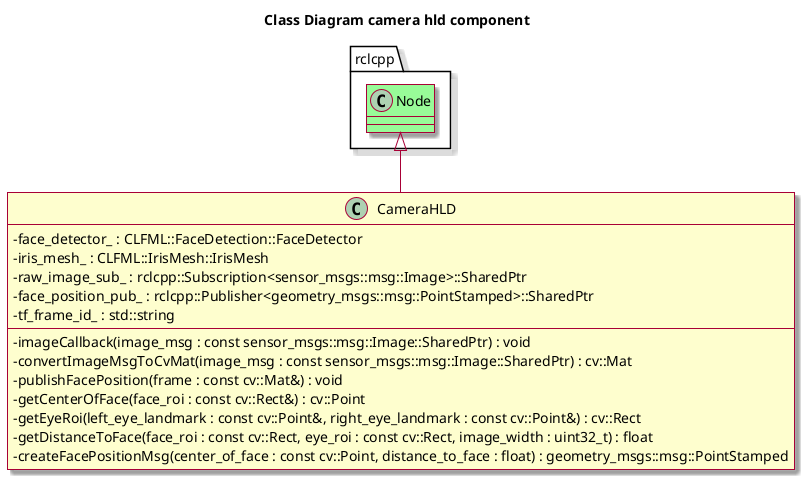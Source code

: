 @startuml ClassDiagram_Camera_hld

title Class Diagram camera hld component

skin rose
skinparam classAttributeIconSize 0

namespace rclcpp {
    class Node #back:palegreen;
}

class CameraHLD {
    - imageCallback(image_msg : const sensor_msgs::msg::Image::SharedPtr) : void
    - convertImageMsgToCvMat(image_msg : const sensor_msgs::msg::Image::SharedPtr) : cv::Mat
    - publishFacePosition(frame : const cv::Mat&) : void
    - getCenterOfFace(face_roi : const cv::Rect&) : cv::Point
    - getEyeRoi(left_eye_landmark : const cv::Point&, right_eye_landmark : const cv::Point&) : cv::Rect
    - getDistanceToFace(face_roi : const cv::Rect, eye_roi : const cv::Rect, image_width : uint32_t) : float
    - createFacePositionMsg(center_of_face : const cv::Point, distance_to_face : float) : geometry_msgs::msg::PointStamped
  
    - face_detector_ : CLFML::FaceDetection::FaceDetector
    - iris_mesh_ : CLFML::IrisMesh::IrisMesh
    - raw_image_sub_ : rclcpp::Subscription<sensor_msgs::msg::Image>::SharedPtr
    - face_position_pub_ : rclcpp::Publisher<geometry_msgs::msg::PointStamped>::SharedPtr
    - tf_frame_id_ : std::string
}

Node <|-- CameraHLD

@enduml
